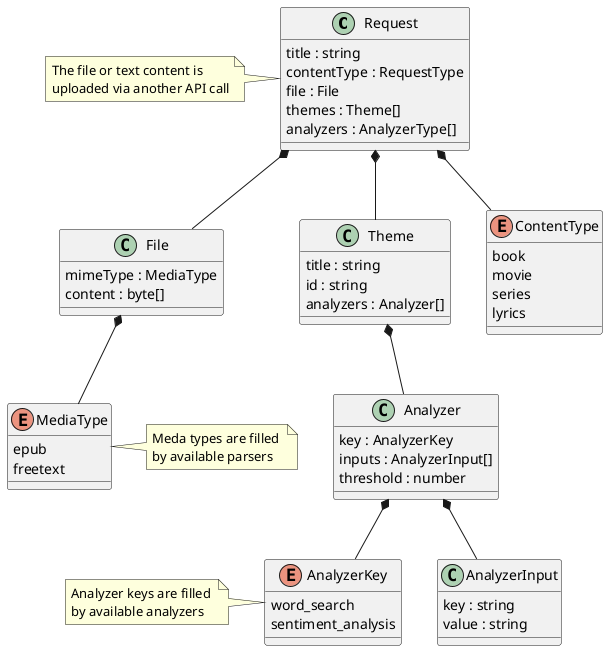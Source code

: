 @startuml Analysis Request

class Request {
    title : string
    contentType : RequestType
    file : File
    themes : Theme[]
    analyzers : AnalyzerType[]
} 

note left of Request 
    The file or text content is 
    uploaded via another API call
end note

class File {
    mimeType : MediaType
    content : byte[]
}

class Theme {
    title : string
    id : string
    analyzers : Analyzer[]
}

class Analyzer {
    key : AnalyzerKey
    inputs : AnalyzerInput[]
    threshold : number
}

class AnalyzerInput {
    key : string
    value : string
}

enum AnalyzerKey {
    word_search
    sentiment_analysis
}

note left of AnalyzerKey
    Analyzer keys are filled 
    by available analyzers
end note

enum ContentType {
    book
    movie
    series
    lyrics
}

enum MediaType {
    epub
    freetext
}

note left of MediaType
    Meda types are filled 
    by available parsers
end note


Request *-- ContentType
Request *-- File
File *-- MediaType
Request *-- Theme
Theme *-- Analyzer
Analyzer *-- AnalyzerKey
Analyzer *-- AnalyzerInput

@enduml